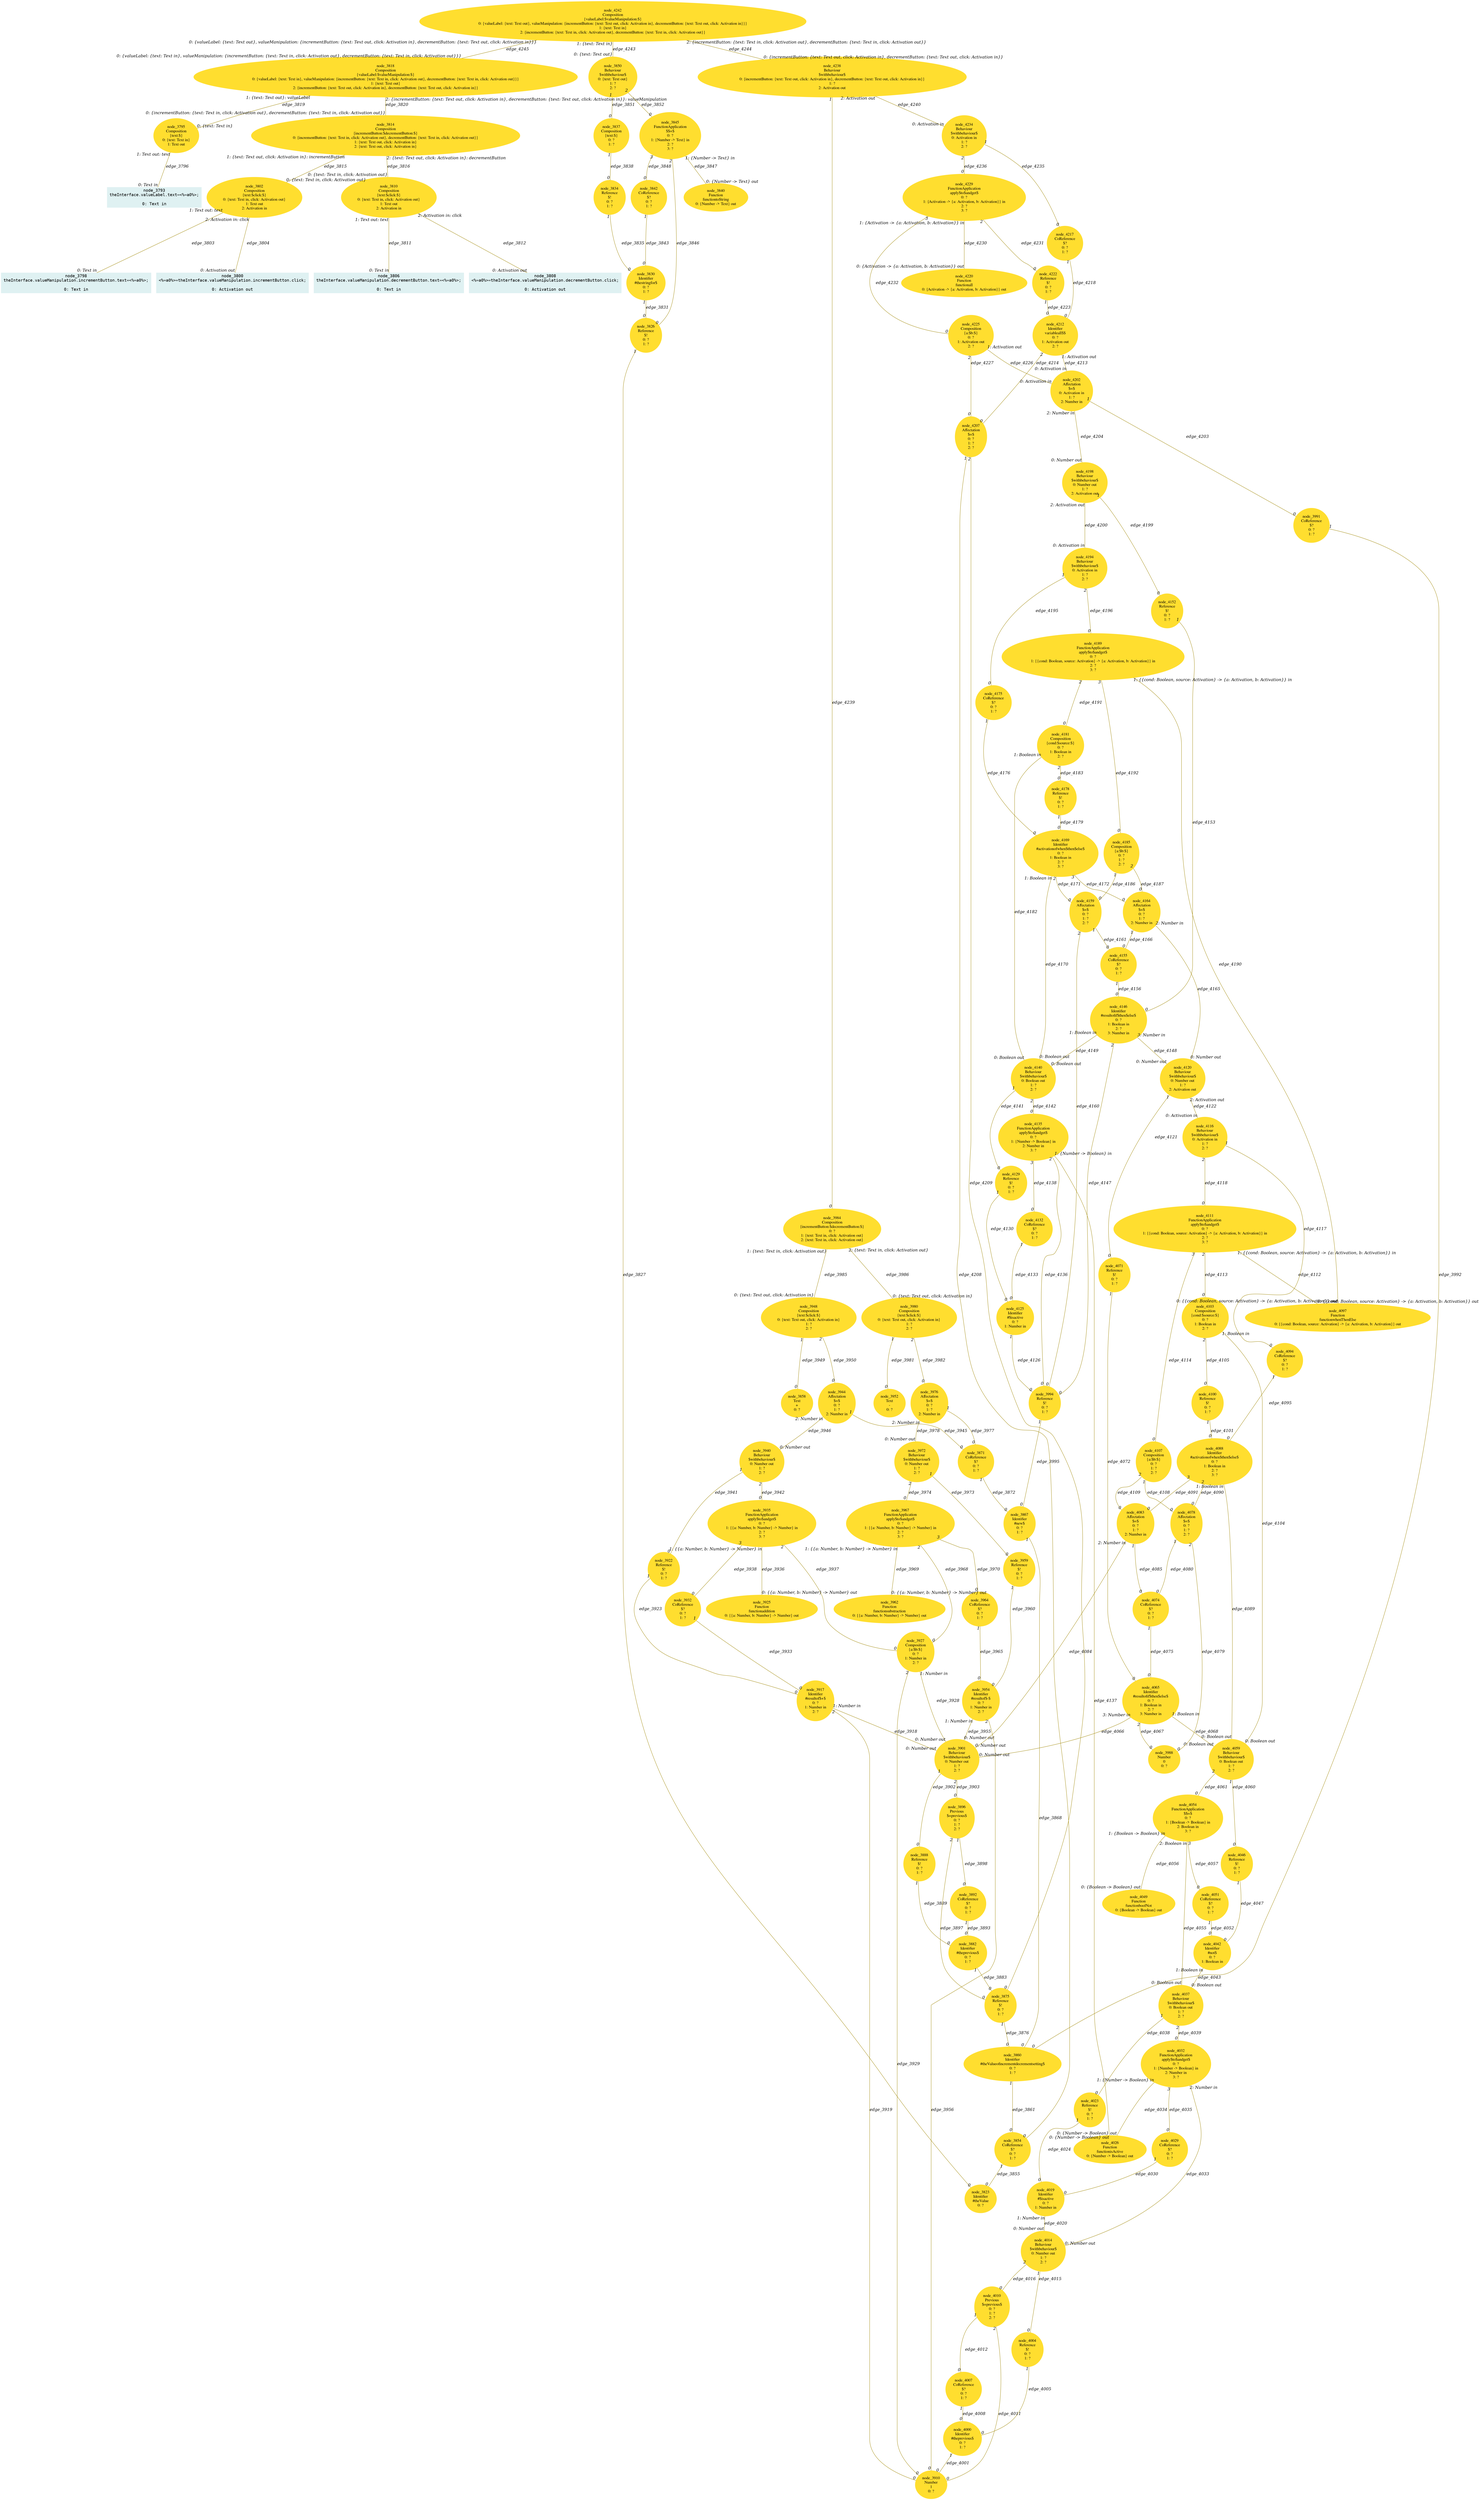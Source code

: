 digraph g{node_3793 [shape="box", style="filled", color="#dff1f2", fontname="Courier", label="node_3793
theInterface.valueLabel.text=<%=a0%>;

0: Text in" ]
node_3795 [shape="ellipse", style="filled", color="#ffde2f", fontname="Times", label="node_3795
Composition
{text:$}
0: {text: Text in}
1: Text out" ]
node_3798 [shape="box", style="filled", color="#dff1f2", fontname="Courier", label="node_3798
theInterface.valueManipulation.incrementButton.text=<%=a0%>;

0: Text in" ]
node_3800 [shape="box", style="filled", color="#dff1f2", fontname="Courier", label="node_3800
<%=a0%>=theInterface.valueManipulation.incrementButton.click;

0: Activation out" ]
node_3802 [shape="ellipse", style="filled", color="#ffde2f", fontname="Times", label="node_3802
Composition
{text:$click:$}
0: {text: Text in, click: Activation out}
1: Text out
2: Activation in" ]
node_3806 [shape="box", style="filled", color="#dff1f2", fontname="Courier", label="node_3806
theInterface.valueManipulation.decrementButton.text=<%=a0%>;

0: Text in" ]
node_3808 [shape="box", style="filled", color="#dff1f2", fontname="Courier", label="node_3808
<%=a0%>=theInterface.valueManipulation.decrementButton.click;

0: Activation out" ]
node_3810 [shape="ellipse", style="filled", color="#ffde2f", fontname="Times", label="node_3810
Composition
{text:$click:$}
0: {text: Text in, click: Activation out}
1: Text out
2: Activation in" ]
node_3814 [shape="ellipse", style="filled", color="#ffde2f", fontname="Times", label="node_3814
Composition
{incrementButton:$decrementButton:$}
0: {incrementButton: {text: Text in, click: Activation out}, decrementButton: {text: Text in, click: Activation out}}
1: {text: Text out, click: Activation in}
2: {text: Text out, click: Activation in}" ]
node_3818 [shape="ellipse", style="filled", color="#ffde2f", fontname="Times", label="node_3818
Composition
{valueLabel:$valueManipulation:$}
0: {valueLabel: {text: Text in}, valueManipulation: {incrementButton: {text: Text in, click: Activation out}, decrementButton: {text: Text in, click: Activation out}}}
1: {text: Text out}
2: {incrementButton: {text: Text out, click: Activation in}, decrementButton: {text: Text out, click: Activation in}}" ]
node_3823 [shape="ellipse", style="filled", color="#ffde2f", fontname="Times", label="node_3823
Identifier
#theValue
0: ?" ]
node_3826 [shape="ellipse", style="filled", color="#ffde2f", fontname="Times", label="node_3826
Reference
$!
0: ?
1: ?" ]
node_3830 [shape="ellipse", style="filled", color="#ffde2f", fontname="Times", label="node_3830
Identifier
#thestringfor$
0: ?
1: ?" ]
node_3834 [shape="ellipse", style="filled", color="#ffde2f", fontname="Times", label="node_3834
Reference
$!
0: ?
1: ?" ]
node_3837 [shape="ellipse", style="filled", color="#ffde2f", fontname="Times", label="node_3837
Composition
{text:$}
0: ?
1: ?" ]
node_3840 [shape="ellipse", style="filled", color="#ffde2f", fontname="Times", label="node_3840
Function
functiontoString
0: {Number -> Text} out" ]
node_3842 [shape="ellipse", style="filled", color="#ffde2f", fontname="Times", label="node_3842
CoReference
$?
0: ?
1: ?" ]
node_3845 [shape="ellipse", style="filled", color="#ffde2f", fontname="Times", label="node_3845
FunctionApplication
$$=$
0: ?
1: {Number -> Text} in
2: ?
3: ?" ]
node_3850 [shape="ellipse", style="filled", color="#ffde2f", fontname="Times", label="node_3850
Behaviour
$withbehaviour$
0: {text: Text out}
1: ?
2: ?" ]
node_3854 [shape="ellipse", style="filled", color="#ffde2f", fontname="Times", label="node_3854
CoReference
$?
0: ?
1: ?" ]
node_3858 [shape="ellipse", style="filled", color="#ffde2f", fontname="Times", label="node_3858
Text
+
0: ?" ]
node_3860 [shape="ellipse", style="filled", color="#ffde2f", fontname="Times", label="node_3860
Identifier
#theValueofincrementdecrementsetting$
0: ?
1: ?" ]
node_3867 [shape="ellipse", style="filled", color="#ffde2f", fontname="Times", label="node_3867
Identifier
#new$
0: ?
1: ?" ]
node_3871 [shape="ellipse", style="filled", color="#ffde2f", fontname="Times", label="node_3871
CoReference
$?
0: ?
1: ?" ]
node_3875 [shape="ellipse", style="filled", color="#ffde2f", fontname="Times", label="node_3875
Reference
$!
0: ?
1: ?" ]
node_3882 [shape="ellipse", style="filled", color="#ffde2f", fontname="Times", label="node_3882
Identifier
#theprevious$
0: ?
1: ?" ]
node_3888 [shape="ellipse", style="filled", color="#ffde2f", fontname="Times", label="node_3888
Reference
$!
0: ?
1: ?" ]
node_3892 [shape="ellipse", style="filled", color="#ffde2f", fontname="Times", label="node_3892
CoReference
$?
0: ?
1: ?" ]
node_3896 [shape="ellipse", style="filled", color="#ffde2f", fontname="Times", label="node_3896
Previous
$=previous$
0: ?
1: ?
2: ?" ]
node_3901 [shape="ellipse", style="filled", color="#ffde2f", fontname="Times", label="node_3901
Behaviour
$withbehaviour$
0: Number out
1: ?
2: ?" ]
node_3910 [shape="ellipse", style="filled", color="#ffde2f", fontname="Times", label="node_3910
Number
1
0: ?" ]
node_3917 [shape="ellipse", style="filled", color="#ffde2f", fontname="Times", label="node_3917
Identifier
#resultof$+$
0: ?
1: Number in
2: ?" ]
node_3922 [shape="ellipse", style="filled", color="#ffde2f", fontname="Times", label="node_3922
Reference
$!
0: ?
1: ?" ]
node_3925 [shape="ellipse", style="filled", color="#ffde2f", fontname="Times", label="node_3925
Function
functionaddition
0: {{a: Number, b: Number} -> Number} out" ]
node_3927 [shape="ellipse", style="filled", color="#ffde2f", fontname="Times", label="node_3927
Composition
{a:$b:$}
0: ?
1: Number in
2: ?" ]
node_3932 [shape="ellipse", style="filled", color="#ffde2f", fontname="Times", label="node_3932
CoReference
$?
0: ?
1: ?" ]
node_3935 [shape="ellipse", style="filled", color="#ffde2f", fontname="Times", label="node_3935
FunctionApplication
apply$to$andget$
0: ?
1: {{a: Number, b: Number} -> Number} in
2: ?
3: ?" ]
node_3940 [shape="ellipse", style="filled", color="#ffde2f", fontname="Times", label="node_3940
Behaviour
$withbehaviour$
0: Number out
1: ?
2: ?" ]
node_3944 [shape="ellipse", style="filled", color="#ffde2f", fontname="Times", label="node_3944
Affectation
$=$
0: ?
1: ?
2: Number in" ]
node_3948 [shape="ellipse", style="filled", color="#ffde2f", fontname="Times", label="node_3948
Composition
{text:$click:$}
0: {text: Text out, click: Activation in}
1: ?
2: ?" ]
node_3952 [shape="ellipse", style="filled", color="#ffde2f", fontname="Times", label="node_3952
Text
-
0: ?" ]
node_3954 [shape="ellipse", style="filled", color="#ffde2f", fontname="Times", label="node_3954
Identifier
#resultof$-$
0: ?
1: Number in
2: ?" ]
node_3959 [shape="ellipse", style="filled", color="#ffde2f", fontname="Times", label="node_3959
Reference
$!
0: ?
1: ?" ]
node_3962 [shape="ellipse", style="filled", color="#ffde2f", fontname="Times", label="node_3962
Function
functionsubstraction
0: {{a: Number, b: Number} -> Number} out" ]
node_3964 [shape="ellipse", style="filled", color="#ffde2f", fontname="Times", label="node_3964
CoReference
$?
0: ?
1: ?" ]
node_3967 [shape="ellipse", style="filled", color="#ffde2f", fontname="Times", label="node_3967
FunctionApplication
apply$to$andget$
0: ?
1: {{a: Number, b: Number} -> Number} in
2: ?
3: ?" ]
node_3972 [shape="ellipse", style="filled", color="#ffde2f", fontname="Times", label="node_3972
Behaviour
$withbehaviour$
0: Number out
1: ?
2: ?" ]
node_3976 [shape="ellipse", style="filled", color="#ffde2f", fontname="Times", label="node_3976
Affectation
$=$
0: ?
1: ?
2: Number in" ]
node_3980 [shape="ellipse", style="filled", color="#ffde2f", fontname="Times", label="node_3980
Composition
{text:$click:$}
0: {text: Text out, click: Activation in}
1: ?
2: ?" ]
node_3984 [shape="ellipse", style="filled", color="#ffde2f", fontname="Times", label="node_3984
Composition
{incrementButton:$decrementButton:$}
0: ?
1: {text: Text in, click: Activation out}
2: {text: Text in, click: Activation out}" ]
node_3988 [shape="ellipse", style="filled", color="#ffde2f", fontname="Times", label="node_3988
Number
0
0: ?" ]
node_3991 [shape="ellipse", style="filled", color="#ffde2f", fontname="Times", label="node_3991
CoReference
$?
0: ?
1: ?" ]
node_3994 [shape="ellipse", style="filled", color="#ffde2f", fontname="Times", label="node_3994
Reference
$!
0: ?
1: ?" ]
node_4000 [shape="ellipse", style="filled", color="#ffde2f", fontname="Times", label="node_4000
Identifier
#theprevious$
0: ?
1: ?" ]
node_4004 [shape="ellipse", style="filled", color="#ffde2f", fontname="Times", label="node_4004
Reference
$!
0: ?
1: ?" ]
node_4007 [shape="ellipse", style="filled", color="#ffde2f", fontname="Times", label="node_4007
CoReference
$?
0: ?
1: ?" ]
node_4010 [shape="ellipse", style="filled", color="#ffde2f", fontname="Times", label="node_4010
Previous
$=previous$
0: ?
1: ?
2: ?" ]
node_4014 [shape="ellipse", style="filled", color="#ffde2f", fontname="Times", label="node_4014
Behaviour
$withbehaviour$
0: Number out
1: ?
2: ?" ]
node_4019 [shape="ellipse", style="filled", color="#ffde2f", fontname="Times", label="node_4019
Identifier
#$isactive
0: ?
1: Number in" ]
node_4023 [shape="ellipse", style="filled", color="#ffde2f", fontname="Times", label="node_4023
Reference
$!
0: ?
1: ?" ]
node_4026 [shape="ellipse", style="filled", color="#ffde2f", fontname="Times", label="node_4026
Function
functionisActive
0: {Number -> Boolean} out" ]
node_4029 [shape="ellipse", style="filled", color="#ffde2f", fontname="Times", label="node_4029
CoReference
$?
0: ?
1: ?" ]
node_4032 [shape="ellipse", style="filled", color="#ffde2f", fontname="Times", label="node_4032
FunctionApplication
apply$to$andget$
0: ?
1: {Number -> Boolean} in
2: Number in
3: ?" ]
node_4037 [shape="ellipse", style="filled", color="#ffde2f", fontname="Times", label="node_4037
Behaviour
$withbehaviour$
0: Boolean out
1: ?
2: ?" ]
node_4042 [shape="ellipse", style="filled", color="#ffde2f", fontname="Times", label="node_4042
Identifier
#not$
0: ?
1: Boolean in" ]
node_4046 [shape="ellipse", style="filled", color="#ffde2f", fontname="Times", label="node_4046
Reference
$!
0: ?
1: ?" ]
node_4049 [shape="ellipse", style="filled", color="#ffde2f", fontname="Times", label="node_4049
Function
functionboolNot
0: {Boolean -> Boolean} out" ]
node_4051 [shape="ellipse", style="filled", color="#ffde2f", fontname="Times", label="node_4051
CoReference
$?
0: ?
1: ?" ]
node_4054 [shape="ellipse", style="filled", color="#ffde2f", fontname="Times", label="node_4054
FunctionApplication
$$=$
0: ?
1: {Boolean -> Boolean} in
2: Boolean in
3: ?" ]
node_4059 [shape="ellipse", style="filled", color="#ffde2f", fontname="Times", label="node_4059
Behaviour
$withbehaviour$
0: Boolean out
1: ?
2: ?" ]
node_4065 [shape="ellipse", style="filled", color="#ffde2f", fontname="Times", label="node_4065
Identifier
#resultofif$then$else$
0: ?
1: Boolean in
2: ?
3: Number in" ]
node_4071 [shape="ellipse", style="filled", color="#ffde2f", fontname="Times", label="node_4071
Reference
$!
0: ?
1: ?" ]
node_4074 [shape="ellipse", style="filled", color="#ffde2f", fontname="Times", label="node_4074
CoReference
$?
0: ?
1: ?" ]
node_4078 [shape="ellipse", style="filled", color="#ffde2f", fontname="Times", label="node_4078
Affectation
$=$
0: ?
1: ?
2: ?" ]
node_4083 [shape="ellipse", style="filled", color="#ffde2f", fontname="Times", label="node_4083
Affectation
$=$
0: ?
1: ?
2: Number in" ]
node_4088 [shape="ellipse", style="filled", color="#ffde2f", fontname="Times", label="node_4088
Identifier
#activationofwhen$then$else$
0: ?
1: Boolean in
2: ?
3: ?" ]
node_4094 [shape="ellipse", style="filled", color="#ffde2f", fontname="Times", label="node_4094
CoReference
$?
0: ?
1: ?" ]
node_4097 [shape="ellipse", style="filled", color="#ffde2f", fontname="Times", label="node_4097
Function
functionwhenThenElse
0: {{cond: Boolean, source: Activation} -> {a: Activation, b: Activation}} out" ]
node_4100 [shape="ellipse", style="filled", color="#ffde2f", fontname="Times", label="node_4100
Reference
$!
0: ?
1: ?" ]
node_4103 [shape="ellipse", style="filled", color="#ffde2f", fontname="Times", label="node_4103
Composition
{cond:$source:$}
0: ?
1: Boolean in
2: ?" ]
node_4107 [shape="ellipse", style="filled", color="#ffde2f", fontname="Times", label="node_4107
Composition
{a:$b:$}
0: ?
1: ?
2: ?" ]
node_4111 [shape="ellipse", style="filled", color="#ffde2f", fontname="Times", label="node_4111
FunctionApplication
apply$to$andget$
0: ?
1: {{cond: Boolean, source: Activation} -> {a: Activation, b: Activation}} in
2: ?
3: ?" ]
node_4116 [shape="ellipse", style="filled", color="#ffde2f", fontname="Times", label="node_4116
Behaviour
$withbehaviour$
0: Activation in
1: ?
2: ?" ]
node_4120 [shape="ellipse", style="filled", color="#ffde2f", fontname="Times", label="node_4120
Behaviour
$withbehaviour$
0: Number out
1: ?
2: Activation out" ]
node_4125 [shape="ellipse", style="filled", color="#ffde2f", fontname="Times", label="node_4125
Identifier
#$isactive
0: ?
1: Number in" ]
node_4129 [shape="ellipse", style="filled", color="#ffde2f", fontname="Times", label="node_4129
Reference
$!
0: ?
1: ?" ]
node_4132 [shape="ellipse", style="filled", color="#ffde2f", fontname="Times", label="node_4132
CoReference
$?
0: ?
1: ?" ]
node_4135 [shape="ellipse", style="filled", color="#ffde2f", fontname="Times", label="node_4135
FunctionApplication
apply$to$andget$
0: ?
1: {Number -> Boolean} in
2: Number in
3: ?" ]
node_4140 [shape="ellipse", style="filled", color="#ffde2f", fontname="Times", label="node_4140
Behaviour
$withbehaviour$
0: Boolean out
1: ?
2: ?" ]
node_4146 [shape="ellipse", style="filled", color="#ffde2f", fontname="Times", label="node_4146
Identifier
#resultofif$then$else$
0: ?
1: Boolean in
2: ?
3: Number in" ]
node_4152 [shape="ellipse", style="filled", color="#ffde2f", fontname="Times", label="node_4152
Reference
$!
0: ?
1: ?" ]
node_4155 [shape="ellipse", style="filled", color="#ffde2f", fontname="Times", label="node_4155
CoReference
$?
0: ?
1: ?" ]
node_4159 [shape="ellipse", style="filled", color="#ffde2f", fontname="Times", label="node_4159
Affectation
$=$
0: ?
1: ?
2: ?" ]
node_4164 [shape="ellipse", style="filled", color="#ffde2f", fontname="Times", label="node_4164
Affectation
$=$
0: ?
1: ?
2: Number in" ]
node_4169 [shape="ellipse", style="filled", color="#ffde2f", fontname="Times", label="node_4169
Identifier
#activationofwhen$then$else$
0: ?
1: Boolean in
2: ?
3: ?" ]
node_4175 [shape="ellipse", style="filled", color="#ffde2f", fontname="Times", label="node_4175
CoReference
$?
0: ?
1: ?" ]
node_4178 [shape="ellipse", style="filled", color="#ffde2f", fontname="Times", label="node_4178
Reference
$!
0: ?
1: ?" ]
node_4181 [shape="ellipse", style="filled", color="#ffde2f", fontname="Times", label="node_4181
Composition
{cond:$source:$}
0: ?
1: Boolean in
2: ?" ]
node_4185 [shape="ellipse", style="filled", color="#ffde2f", fontname="Times", label="node_4185
Composition
{a:$b:$}
0: ?
1: ?
2: ?" ]
node_4189 [shape="ellipse", style="filled", color="#ffde2f", fontname="Times", label="node_4189
FunctionApplication
apply$to$andget$
0: ?
1: {{cond: Boolean, source: Activation} -> {a: Activation, b: Activation}} in
2: ?
3: ?" ]
node_4194 [shape="ellipse", style="filled", color="#ffde2f", fontname="Times", label="node_4194
Behaviour
$withbehaviour$
0: Activation in
1: ?
2: ?" ]
node_4198 [shape="ellipse", style="filled", color="#ffde2f", fontname="Times", label="node_4198
Behaviour
$withbehaviour$
0: Number out
1: ?
2: Activation out" ]
node_4202 [shape="ellipse", style="filled", color="#ffde2f", fontname="Times", label="node_4202
Affectation
$=$
0: Activation in
1: ?
2: Number in" ]
node_4207 [shape="ellipse", style="filled", color="#ffde2f", fontname="Times", label="node_4207
Affectation
$=$
0: ?
1: ?
2: ?" ]
node_4212 [shape="ellipse", style="filled", color="#ffde2f", fontname="Times", label="node_4212
Identifier
variableall$$
0: ?
1: Activation out
2: ?" ]
node_4217 [shape="ellipse", style="filled", color="#ffde2f", fontname="Times", label="node_4217
CoReference
$?
0: ?
1: ?" ]
node_4220 [shape="ellipse", style="filled", color="#ffde2f", fontname="Times", label="node_4220
Function
functionall
0: {Activation -> {a: Activation, b: Activation}} out" ]
node_4222 [shape="ellipse", style="filled", color="#ffde2f", fontname="Times", label="node_4222
Reference
$!
0: ?
1: ?" ]
node_4225 [shape="ellipse", style="filled", color="#ffde2f", fontname="Times", label="node_4225
Composition
{a:$b:$}
0: ?
1: Activation out
2: ?" ]
node_4229 [shape="ellipse", style="filled", color="#ffde2f", fontname="Times", label="node_4229
FunctionApplication
apply$to$andget$
0: ?
1: {Activation -> {a: Activation, b: Activation}} in
2: ?
3: ?" ]
node_4234 [shape="ellipse", style="filled", color="#ffde2f", fontname="Times", label="node_4234
Behaviour
$withbehaviour$
0: Activation in
1: ?
2: ?" ]
node_4238 [shape="ellipse", style="filled", color="#ffde2f", fontname="Times", label="node_4238
Behaviour
$withbehaviour$
0: {incrementButton: {text: Text out, click: Activation in}, decrementButton: {text: Text out, click: Activation in}}
1: ?
2: Activation out" ]
node_4242 [shape="ellipse", style="filled", color="#ffde2f", fontname="Times", label="node_4242
Composition
{valueLabel:$valueManipulation:$}
0: {valueLabel: {text: Text out}, valueManipulation: {incrementButton: {text: Text out, click: Activation in}, decrementButton: {text: Text out, click: Activation in}}}
1: {text: Text in}
2: {incrementButton: {text: Text in, click: Activation out}, decrementButton: {text: Text in, click: Activation out}}" ]
node_3795 -> node_3793 [dir=none, arrowHead=none, fontname="Times-Italic", arrowsize=1, color="#9d8400", label="edge_3796",  headlabel="0: Text in", taillabel="1: Text out: text" ]
node_3802 -> node_3798 [dir=none, arrowHead=none, fontname="Times-Italic", arrowsize=1, color="#9d8400", label="edge_3803",  headlabel="0: Text in", taillabel="1: Text out: text" ]
node_3802 -> node_3800 [dir=none, arrowHead=none, fontname="Times-Italic", arrowsize=1, color="#9d8400", label="edge_3804",  headlabel="0: Activation out", taillabel="2: Activation in: click" ]
node_3810 -> node_3806 [dir=none, arrowHead=none, fontname="Times-Italic", arrowsize=1, color="#9d8400", label="edge_3811",  headlabel="0: Text in", taillabel="1: Text out: text" ]
node_3810 -> node_3808 [dir=none, arrowHead=none, fontname="Times-Italic", arrowsize=1, color="#9d8400", label="edge_3812",  headlabel="0: Activation out", taillabel="2: Activation in: click" ]
node_3814 -> node_3802 [dir=none, arrowHead=none, fontname="Times-Italic", arrowsize=1, color="#9d8400", label="edge_3815",  headlabel="0: {text: Text in, click: Activation out}", taillabel="1: {text: Text out, click: Activation in}: incrementButton" ]
node_3814 -> node_3810 [dir=none, arrowHead=none, fontname="Times-Italic", arrowsize=1, color="#9d8400", label="edge_3816",  headlabel="0: {text: Text in, click: Activation out}", taillabel="2: {text: Text out, click: Activation in}: decrementButton" ]
node_3818 -> node_3795 [dir=none, arrowHead=none, fontname="Times-Italic", arrowsize=1, color="#9d8400", label="edge_3819",  headlabel="0: {text: Text in}", taillabel="1: {text: Text out}: valueLabel" ]
node_3818 -> node_3814 [dir=none, arrowHead=none, fontname="Times-Italic", arrowsize=1, color="#9d8400", label="edge_3820",  headlabel="0: {incrementButton: {text: Text in, click: Activation out}, decrementButton: {text: Text in, click: Activation out}}", taillabel="2: {incrementButton: {text: Text out, click: Activation in}, decrementButton: {text: Text out, click: Activation in}}: valueManipulation" ]
node_3826 -> node_3823 [dir=none, arrowHead=none, fontname="Times-Italic", arrowsize=1, color="#9d8400", label="edge_3827",  headlabel="0", taillabel="1" ]
node_3830 -> node_3826 [dir=none, arrowHead=none, fontname="Times-Italic", arrowsize=1, color="#9d8400", label="edge_3831",  headlabel="0", taillabel="1" ]
node_3834 -> node_3830 [dir=none, arrowHead=none, fontname="Times-Italic", arrowsize=1, color="#9d8400", label="edge_3835",  headlabel="0", taillabel="1" ]
node_3837 -> node_3834 [dir=none, arrowHead=none, fontname="Times-Italic", arrowsize=1, color="#9d8400", label="edge_3838",  headlabel="0", taillabel="1" ]
node_3842 -> node_3830 [dir=none, arrowHead=none, fontname="Times-Italic", arrowsize=1, color="#9d8400", label="edge_3843",  headlabel="0", taillabel="1" ]
node_3845 -> node_3826 [dir=none, arrowHead=none, fontname="Times-Italic", arrowsize=1, color="#9d8400", label="edge_3846",  headlabel="0", taillabel="2" ]
node_3845 -> node_3840 [dir=none, arrowHead=none, fontname="Times-Italic", arrowsize=1, color="#9d8400", label="edge_3847",  headlabel="0: {Number -> Text} out", taillabel="1: {Number -> Text} in" ]
node_3845 -> node_3842 [dir=none, arrowHead=none, fontname="Times-Italic", arrowsize=1, color="#9d8400", label="edge_3848",  headlabel="0", taillabel="3" ]
node_3850 -> node_3837 [dir=none, arrowHead=none, fontname="Times-Italic", arrowsize=1, color="#9d8400", label="edge_3851",  headlabel="0", taillabel="1" ]
node_3850 -> node_3845 [dir=none, arrowHead=none, fontname="Times-Italic", arrowsize=1, color="#9d8400", label="edge_3852",  headlabel="0", taillabel="2" ]
node_3854 -> node_3823 [dir=none, arrowHead=none, fontname="Times-Italic", arrowsize=1, color="#9d8400", label="edge_3855",  headlabel="0", taillabel="1" ]
node_3860 -> node_3854 [dir=none, arrowHead=none, fontname="Times-Italic", arrowsize=1, color="#9d8400", label="edge_3861",  headlabel="0", taillabel="1" ]
node_3867 -> node_3860 [dir=none, arrowHead=none, fontname="Times-Italic", arrowsize=1, color="#9d8400", label="edge_3868",  headlabel="0", taillabel="1" ]
node_3871 -> node_3867 [dir=none, arrowHead=none, fontname="Times-Italic", arrowsize=1, color="#9d8400", label="edge_3872",  headlabel="0", taillabel="1" ]
node_3875 -> node_3860 [dir=none, arrowHead=none, fontname="Times-Italic", arrowsize=1, color="#9d8400", label="edge_3876",  headlabel="0", taillabel="1" ]
node_3882 -> node_3875 [dir=none, arrowHead=none, fontname="Times-Italic", arrowsize=1, color="#9d8400", label="edge_3883",  headlabel="0", taillabel="1" ]
node_3888 -> node_3882 [dir=none, arrowHead=none, fontname="Times-Italic", arrowsize=1, color="#9d8400", label="edge_3889",  headlabel="0", taillabel="1" ]
node_3892 -> node_3882 [dir=none, arrowHead=none, fontname="Times-Italic", arrowsize=1, color="#9d8400", label="edge_3893",  headlabel="0", taillabel="1" ]
node_3896 -> node_3875 [dir=none, arrowHead=none, fontname="Times-Italic", arrowsize=1, color="#9d8400", label="edge_3897",  headlabel="0", taillabel="2" ]
node_3896 -> node_3892 [dir=none, arrowHead=none, fontname="Times-Italic", arrowsize=1, color="#9d8400", label="edge_3898",  headlabel="0", taillabel="1" ]
node_3901 -> node_3888 [dir=none, arrowHead=none, fontname="Times-Italic", arrowsize=1, color="#9d8400", label="edge_3902",  headlabel="0", taillabel="1" ]
node_3901 -> node_3896 [dir=none, arrowHead=none, fontname="Times-Italic", arrowsize=1, color="#9d8400", label="edge_3903",  headlabel="0", taillabel="2" ]
node_3917 -> node_3901 [dir=none, arrowHead=none, fontname="Times-Italic", arrowsize=1, color="#9d8400", label="edge_3918",  headlabel="0: Number out", taillabel="1: Number in" ]
node_3917 -> node_3910 [dir=none, arrowHead=none, fontname="Times-Italic", arrowsize=1, color="#9d8400", label="edge_3919",  headlabel="0", taillabel="2" ]
node_3922 -> node_3917 [dir=none, arrowHead=none, fontname="Times-Italic", arrowsize=1, color="#9d8400", label="edge_3923",  headlabel="0", taillabel="1" ]
node_3927 -> node_3901 [dir=none, arrowHead=none, fontname="Times-Italic", arrowsize=1, color="#9d8400", label="edge_3928",  headlabel="0: Number out", taillabel="1: Number in" ]
node_3927 -> node_3910 [dir=none, arrowHead=none, fontname="Times-Italic", arrowsize=1, color="#9d8400", label="edge_3929",  headlabel="0", taillabel="2" ]
node_3932 -> node_3917 [dir=none, arrowHead=none, fontname="Times-Italic", arrowsize=1, color="#9d8400", label="edge_3933",  headlabel="0", taillabel="1" ]
node_3935 -> node_3925 [dir=none, arrowHead=none, fontname="Times-Italic", arrowsize=1, color="#9d8400", label="edge_3936",  headlabel="0: {{a: Number, b: Number} -> Number} out", taillabel="1: {{a: Number, b: Number} -> Number} in" ]
node_3935 -> node_3927 [dir=none, arrowHead=none, fontname="Times-Italic", arrowsize=1, color="#9d8400", label="edge_3937",  headlabel="0", taillabel="2" ]
node_3935 -> node_3932 [dir=none, arrowHead=none, fontname="Times-Italic", arrowsize=1, color="#9d8400", label="edge_3938",  headlabel="0", taillabel="3" ]
node_3940 -> node_3922 [dir=none, arrowHead=none, fontname="Times-Italic", arrowsize=1, color="#9d8400", label="edge_3941",  headlabel="0", taillabel="1" ]
node_3940 -> node_3935 [dir=none, arrowHead=none, fontname="Times-Italic", arrowsize=1, color="#9d8400", label="edge_3942",  headlabel="0", taillabel="2" ]
node_3944 -> node_3871 [dir=none, arrowHead=none, fontname="Times-Italic", arrowsize=1, color="#9d8400", label="edge_3945",  headlabel="0", taillabel="1" ]
node_3944 -> node_3940 [dir=none, arrowHead=none, fontname="Times-Italic", arrowsize=1, color="#9d8400", label="edge_3946",  headlabel="0: Number out", taillabel="2: Number in" ]
node_3948 -> node_3858 [dir=none, arrowHead=none, fontname="Times-Italic", arrowsize=1, color="#9d8400", label="edge_3949",  headlabel="0", taillabel="1" ]
node_3948 -> node_3944 [dir=none, arrowHead=none, fontname="Times-Italic", arrowsize=1, color="#9d8400", label="edge_3950",  headlabel="0", taillabel="2" ]
node_3954 -> node_3901 [dir=none, arrowHead=none, fontname="Times-Italic", arrowsize=1, color="#9d8400", label="edge_3955",  headlabel="0: Number out", taillabel="1: Number in" ]
node_3954 -> node_3910 [dir=none, arrowHead=none, fontname="Times-Italic", arrowsize=1, color="#9d8400", label="edge_3956",  headlabel="0", taillabel="2" ]
node_3959 -> node_3954 [dir=none, arrowHead=none, fontname="Times-Italic", arrowsize=1, color="#9d8400", label="edge_3960",  headlabel="0", taillabel="1" ]
node_3964 -> node_3954 [dir=none, arrowHead=none, fontname="Times-Italic", arrowsize=1, color="#9d8400", label="edge_3965",  headlabel="0", taillabel="1" ]
node_3967 -> node_3927 [dir=none, arrowHead=none, fontname="Times-Italic", arrowsize=1, color="#9d8400", label="edge_3968",  headlabel="0", taillabel="2" ]
node_3967 -> node_3962 [dir=none, arrowHead=none, fontname="Times-Italic", arrowsize=1, color="#9d8400", label="edge_3969",  headlabel="0: {{a: Number, b: Number} -> Number} out", taillabel="1: {{a: Number, b: Number} -> Number} in" ]
node_3967 -> node_3964 [dir=none, arrowHead=none, fontname="Times-Italic", arrowsize=1, color="#9d8400", label="edge_3970",  headlabel="0", taillabel="3" ]
node_3972 -> node_3959 [dir=none, arrowHead=none, fontname="Times-Italic", arrowsize=1, color="#9d8400", label="edge_3973",  headlabel="0", taillabel="1" ]
node_3972 -> node_3967 [dir=none, arrowHead=none, fontname="Times-Italic", arrowsize=1, color="#9d8400", label="edge_3974",  headlabel="0", taillabel="2" ]
node_3976 -> node_3871 [dir=none, arrowHead=none, fontname="Times-Italic", arrowsize=1, color="#9d8400", label="edge_3977",  headlabel="0", taillabel="1" ]
node_3976 -> node_3972 [dir=none, arrowHead=none, fontname="Times-Italic", arrowsize=1, color="#9d8400", label="edge_3978",  headlabel="0: Number out", taillabel="2: Number in" ]
node_3980 -> node_3952 [dir=none, arrowHead=none, fontname="Times-Italic", arrowsize=1, color="#9d8400", label="edge_3981",  headlabel="0", taillabel="1" ]
node_3980 -> node_3976 [dir=none, arrowHead=none, fontname="Times-Italic", arrowsize=1, color="#9d8400", label="edge_3982",  headlabel="0", taillabel="2" ]
node_3984 -> node_3948 [dir=none, arrowHead=none, fontname="Times-Italic", arrowsize=1, color="#9d8400", label="edge_3985",  headlabel="0: {text: Text out, click: Activation in}", taillabel="1: {text: Text in, click: Activation out}" ]
node_3984 -> node_3980 [dir=none, arrowHead=none, fontname="Times-Italic", arrowsize=1, color="#9d8400", label="edge_3986",  headlabel="0: {text: Text out, click: Activation in}", taillabel="2: {text: Text in, click: Activation out}" ]
node_3991 -> node_3860 [dir=none, arrowHead=none, fontname="Times-Italic", arrowsize=1, color="#9d8400", label="edge_3992",  headlabel="0", taillabel="1" ]
node_3994 -> node_3867 [dir=none, arrowHead=none, fontname="Times-Italic", arrowsize=1, color="#9d8400", label="edge_3995",  headlabel="0", taillabel="1" ]
node_4000 -> node_3910 [dir=none, arrowHead=none, fontname="Times-Italic", arrowsize=1, color="#9d8400", label="edge_4001",  headlabel="0", taillabel="1" ]
node_4004 -> node_4000 [dir=none, arrowHead=none, fontname="Times-Italic", arrowsize=1, color="#9d8400", label="edge_4005",  headlabel="0", taillabel="1" ]
node_4007 -> node_4000 [dir=none, arrowHead=none, fontname="Times-Italic", arrowsize=1, color="#9d8400", label="edge_4008",  headlabel="0", taillabel="1" ]
node_4010 -> node_3910 [dir=none, arrowHead=none, fontname="Times-Italic", arrowsize=1, color="#9d8400", label="edge_4011",  headlabel="0", taillabel="2" ]
node_4010 -> node_4007 [dir=none, arrowHead=none, fontname="Times-Italic", arrowsize=1, color="#9d8400", label="edge_4012",  headlabel="0", taillabel="1" ]
node_4014 -> node_4004 [dir=none, arrowHead=none, fontname="Times-Italic", arrowsize=1, color="#9d8400", label="edge_4015",  headlabel="0", taillabel="1" ]
node_4014 -> node_4010 [dir=none, arrowHead=none, fontname="Times-Italic", arrowsize=1, color="#9d8400", label="edge_4016",  headlabel="0", taillabel="2" ]
node_4019 -> node_4014 [dir=none, arrowHead=none, fontname="Times-Italic", arrowsize=1, color="#9d8400", label="edge_4020",  headlabel="0: Number out", taillabel="1: Number in" ]
node_4023 -> node_4019 [dir=none, arrowHead=none, fontname="Times-Italic", arrowsize=1, color="#9d8400", label="edge_4024",  headlabel="0", taillabel="1" ]
node_4029 -> node_4019 [dir=none, arrowHead=none, fontname="Times-Italic", arrowsize=1, color="#9d8400", label="edge_4030",  headlabel="0", taillabel="1" ]
node_4032 -> node_4014 [dir=none, arrowHead=none, fontname="Times-Italic", arrowsize=1, color="#9d8400", label="edge_4033",  headlabel="0: Number out", taillabel="2: Number in" ]
node_4032 -> node_4026 [dir=none, arrowHead=none, fontname="Times-Italic", arrowsize=1, color="#9d8400", label="edge_4034",  headlabel="0: {Number -> Boolean} out", taillabel="1: {Number -> Boolean} in" ]
node_4032 -> node_4029 [dir=none, arrowHead=none, fontname="Times-Italic", arrowsize=1, color="#9d8400", label="edge_4035",  headlabel="0", taillabel="3" ]
node_4037 -> node_4023 [dir=none, arrowHead=none, fontname="Times-Italic", arrowsize=1, color="#9d8400", label="edge_4038",  headlabel="0", taillabel="1" ]
node_4037 -> node_4032 [dir=none, arrowHead=none, fontname="Times-Italic", arrowsize=1, color="#9d8400", label="edge_4039",  headlabel="0", taillabel="2" ]
node_4042 -> node_4037 [dir=none, arrowHead=none, fontname="Times-Italic", arrowsize=1, color="#9d8400", label="edge_4043",  headlabel="0: Boolean out", taillabel="1: Boolean in" ]
node_4046 -> node_4042 [dir=none, arrowHead=none, fontname="Times-Italic", arrowsize=1, color="#9d8400", label="edge_4047",  headlabel="0", taillabel="1" ]
node_4051 -> node_4042 [dir=none, arrowHead=none, fontname="Times-Italic", arrowsize=1, color="#9d8400", label="edge_4052",  headlabel="0", taillabel="1" ]
node_4054 -> node_4037 [dir=none, arrowHead=none, fontname="Times-Italic", arrowsize=1, color="#9d8400", label="edge_4055",  headlabel="0: Boolean out", taillabel="2: Boolean in" ]
node_4054 -> node_4049 [dir=none, arrowHead=none, fontname="Times-Italic", arrowsize=1, color="#9d8400", label="edge_4056",  headlabel="0: {Boolean -> Boolean} out", taillabel="1: {Boolean -> Boolean} in" ]
node_4054 -> node_4051 [dir=none, arrowHead=none, fontname="Times-Italic", arrowsize=1, color="#9d8400", label="edge_4057",  headlabel="0", taillabel="3" ]
node_4059 -> node_4046 [dir=none, arrowHead=none, fontname="Times-Italic", arrowsize=1, color="#9d8400", label="edge_4060",  headlabel="0", taillabel="1" ]
node_4059 -> node_4054 [dir=none, arrowHead=none, fontname="Times-Italic", arrowsize=1, color="#9d8400", label="edge_4061",  headlabel="0", taillabel="2" ]
node_4065 -> node_3901 [dir=none, arrowHead=none, fontname="Times-Italic", arrowsize=1, color="#9d8400", label="edge_4066",  headlabel="0: Number out", taillabel="3: Number in" ]
node_4065 -> node_3988 [dir=none, arrowHead=none, fontname="Times-Italic", arrowsize=1, color="#9d8400", label="edge_4067",  headlabel="0", taillabel="2" ]
node_4065 -> node_4059 [dir=none, arrowHead=none, fontname="Times-Italic", arrowsize=1, color="#9d8400", label="edge_4068",  headlabel="0: Boolean out", taillabel="1: Boolean in" ]
node_4071 -> node_4065 [dir=none, arrowHead=none, fontname="Times-Italic", arrowsize=1, color="#9d8400", label="edge_4072",  headlabel="0", taillabel="1" ]
node_4074 -> node_4065 [dir=none, arrowHead=none, fontname="Times-Italic", arrowsize=1, color="#9d8400", label="edge_4075",  headlabel="0", taillabel="1" ]
node_4078 -> node_3988 [dir=none, arrowHead=none, fontname="Times-Italic", arrowsize=1, color="#9d8400", label="edge_4079",  headlabel="0", taillabel="2" ]
node_4078 -> node_4074 [dir=none, arrowHead=none, fontname="Times-Italic", arrowsize=1, color="#9d8400", label="edge_4080",  headlabel="0", taillabel="1" ]
node_4083 -> node_3901 [dir=none, arrowHead=none, fontname="Times-Italic", arrowsize=1, color="#9d8400", label="edge_4084",  headlabel="0: Number out", taillabel="2: Number in" ]
node_4083 -> node_4074 [dir=none, arrowHead=none, fontname="Times-Italic", arrowsize=1, color="#9d8400", label="edge_4085",  headlabel="0", taillabel="1" ]
node_4088 -> node_4059 [dir=none, arrowHead=none, fontname="Times-Italic", arrowsize=1, color="#9d8400", label="edge_4089",  headlabel="0: Boolean out", taillabel="1: Boolean in" ]
node_4088 -> node_4078 [dir=none, arrowHead=none, fontname="Times-Italic", arrowsize=1, color="#9d8400", label="edge_4090",  headlabel="0", taillabel="2" ]
node_4088 -> node_4083 [dir=none, arrowHead=none, fontname="Times-Italic", arrowsize=1, color="#9d8400", label="edge_4091",  headlabel="0", taillabel="3" ]
node_4094 -> node_4088 [dir=none, arrowHead=none, fontname="Times-Italic", arrowsize=1, color="#9d8400", label="edge_4095",  headlabel="0", taillabel="1" ]
node_4100 -> node_4088 [dir=none, arrowHead=none, fontname="Times-Italic", arrowsize=1, color="#9d8400", label="edge_4101",  headlabel="0", taillabel="1" ]
node_4103 -> node_4059 [dir=none, arrowHead=none, fontname="Times-Italic", arrowsize=1, color="#9d8400", label="edge_4104",  headlabel="0: Boolean out", taillabel="1: Boolean in" ]
node_4103 -> node_4100 [dir=none, arrowHead=none, fontname="Times-Italic", arrowsize=1, color="#9d8400", label="edge_4105",  headlabel="0", taillabel="2" ]
node_4107 -> node_4078 [dir=none, arrowHead=none, fontname="Times-Italic", arrowsize=1, color="#9d8400", label="edge_4108",  headlabel="0", taillabel="1" ]
node_4107 -> node_4083 [dir=none, arrowHead=none, fontname="Times-Italic", arrowsize=1, color="#9d8400", label="edge_4109",  headlabel="0", taillabel="2" ]
node_4111 -> node_4097 [dir=none, arrowHead=none, fontname="Times-Italic", arrowsize=1, color="#9d8400", label="edge_4112",  headlabel="0: {{cond: Boolean, source: Activation} -> {a: Activation, b: Activation}} out", taillabel="1: {{cond: Boolean, source: Activation} -> {a: Activation, b: Activation}} in" ]
node_4111 -> node_4103 [dir=none, arrowHead=none, fontname="Times-Italic", arrowsize=1, color="#9d8400", label="edge_4113",  headlabel="0", taillabel="2" ]
node_4111 -> node_4107 [dir=none, arrowHead=none, fontname="Times-Italic", arrowsize=1, color="#9d8400", label="edge_4114",  headlabel="0", taillabel="3" ]
node_4116 -> node_4094 [dir=none, arrowHead=none, fontname="Times-Italic", arrowsize=1, color="#9d8400", label="edge_4117",  headlabel="0", taillabel="1" ]
node_4116 -> node_4111 [dir=none, arrowHead=none, fontname="Times-Italic", arrowsize=1, color="#9d8400", label="edge_4118",  headlabel="0", taillabel="2" ]
node_4120 -> node_4071 [dir=none, arrowHead=none, fontname="Times-Italic", arrowsize=1, color="#9d8400", label="edge_4121",  headlabel="0", taillabel="1" ]
node_4120 -> node_4116 [dir=none, arrowHead=none, fontname="Times-Italic", arrowsize=1, color="#9d8400", label="edge_4122",  headlabel="0: Activation in", taillabel="2: Activation out" ]
node_4125 -> node_3994 [dir=none, arrowHead=none, fontname="Times-Italic", arrowsize=1, color="#9d8400", label="edge_4126",  headlabel="0", taillabel="1" ]
node_4129 -> node_4125 [dir=none, arrowHead=none, fontname="Times-Italic", arrowsize=1, color="#9d8400", label="edge_4130",  headlabel="0", taillabel="1" ]
node_4132 -> node_4125 [dir=none, arrowHead=none, fontname="Times-Italic", arrowsize=1, color="#9d8400", label="edge_4133",  headlabel="0", taillabel="1" ]
node_4135 -> node_3994 [dir=none, arrowHead=none, fontname="Times-Italic", arrowsize=1, color="#9d8400", label="edge_4136",  headlabel="0", taillabel="2" ]
node_4135 -> node_4026 [dir=none, arrowHead=none, fontname="Times-Italic", arrowsize=1, color="#9d8400", label="edge_4137",  headlabel="0: {Number -> Boolean} out", taillabel="1: {Number -> Boolean} in" ]
node_4135 -> node_4132 [dir=none, arrowHead=none, fontname="Times-Italic", arrowsize=1, color="#9d8400", label="edge_4138",  headlabel="0", taillabel="3" ]
node_4140 -> node_4129 [dir=none, arrowHead=none, fontname="Times-Italic", arrowsize=1, color="#9d8400", label="edge_4141",  headlabel="0", taillabel="1" ]
node_4140 -> node_4135 [dir=none, arrowHead=none, fontname="Times-Italic", arrowsize=1, color="#9d8400", label="edge_4142",  headlabel="0", taillabel="2" ]
node_4146 -> node_3994 [dir=none, arrowHead=none, fontname="Times-Italic", arrowsize=1, color="#9d8400", label="edge_4147",  headlabel="0", taillabel="2" ]
node_4146 -> node_4120 [dir=none, arrowHead=none, fontname="Times-Italic", arrowsize=1, color="#9d8400", label="edge_4148",  headlabel="0: Number out", taillabel="3: Number in" ]
node_4146 -> node_4140 [dir=none, arrowHead=none, fontname="Times-Italic", arrowsize=1, color="#9d8400", label="edge_4149",  headlabel="0: Boolean out", taillabel="1: Boolean in" ]
node_4152 -> node_4146 [dir=none, arrowHead=none, fontname="Times-Italic", arrowsize=1, color="#9d8400", label="edge_4153",  headlabel="0", taillabel="1" ]
node_4155 -> node_4146 [dir=none, arrowHead=none, fontname="Times-Italic", arrowsize=1, color="#9d8400", label="edge_4156",  headlabel="0", taillabel="1" ]
node_4159 -> node_3994 [dir=none, arrowHead=none, fontname="Times-Italic", arrowsize=1, color="#9d8400", label="edge_4160",  headlabel="0", taillabel="2" ]
node_4159 -> node_4155 [dir=none, arrowHead=none, fontname="Times-Italic", arrowsize=1, color="#9d8400", label="edge_4161",  headlabel="0", taillabel="1" ]
node_4164 -> node_4120 [dir=none, arrowHead=none, fontname="Times-Italic", arrowsize=1, color="#9d8400", label="edge_4165",  headlabel="0: Number out", taillabel="2: Number in" ]
node_4164 -> node_4155 [dir=none, arrowHead=none, fontname="Times-Italic", arrowsize=1, color="#9d8400", label="edge_4166",  headlabel="0", taillabel="1" ]
node_4169 -> node_4140 [dir=none, arrowHead=none, fontname="Times-Italic", arrowsize=1, color="#9d8400", label="edge_4170",  headlabel="0: Boolean out", taillabel="1: Boolean in" ]
node_4169 -> node_4159 [dir=none, arrowHead=none, fontname="Times-Italic", arrowsize=1, color="#9d8400", label="edge_4171",  headlabel="0", taillabel="2" ]
node_4169 -> node_4164 [dir=none, arrowHead=none, fontname="Times-Italic", arrowsize=1, color="#9d8400", label="edge_4172",  headlabel="0", taillabel="3" ]
node_4175 -> node_4169 [dir=none, arrowHead=none, fontname="Times-Italic", arrowsize=1, color="#9d8400", label="edge_4176",  headlabel="0", taillabel="1" ]
node_4178 -> node_4169 [dir=none, arrowHead=none, fontname="Times-Italic", arrowsize=1, color="#9d8400", label="edge_4179",  headlabel="0", taillabel="1" ]
node_4181 -> node_4140 [dir=none, arrowHead=none, fontname="Times-Italic", arrowsize=1, color="#9d8400", label="edge_4182",  headlabel="0: Boolean out", taillabel="1: Boolean in" ]
node_4181 -> node_4178 [dir=none, arrowHead=none, fontname="Times-Italic", arrowsize=1, color="#9d8400", label="edge_4183",  headlabel="0", taillabel="2" ]
node_4185 -> node_4159 [dir=none, arrowHead=none, fontname="Times-Italic", arrowsize=1, color="#9d8400", label="edge_4186",  headlabel="0", taillabel="1" ]
node_4185 -> node_4164 [dir=none, arrowHead=none, fontname="Times-Italic", arrowsize=1, color="#9d8400", label="edge_4187",  headlabel="0", taillabel="2" ]
node_4189 -> node_4097 [dir=none, arrowHead=none, fontname="Times-Italic", arrowsize=1, color="#9d8400", label="edge_4190",  headlabel="0: {{cond: Boolean, source: Activation} -> {a: Activation, b: Activation}} out", taillabel="1: {{cond: Boolean, source: Activation} -> {a: Activation, b: Activation}} in" ]
node_4189 -> node_4181 [dir=none, arrowHead=none, fontname="Times-Italic", arrowsize=1, color="#9d8400", label="edge_4191",  headlabel="0", taillabel="2" ]
node_4189 -> node_4185 [dir=none, arrowHead=none, fontname="Times-Italic", arrowsize=1, color="#9d8400", label="edge_4192",  headlabel="0", taillabel="3" ]
node_4194 -> node_4175 [dir=none, arrowHead=none, fontname="Times-Italic", arrowsize=1, color="#9d8400", label="edge_4195",  headlabel="0", taillabel="1" ]
node_4194 -> node_4189 [dir=none, arrowHead=none, fontname="Times-Italic", arrowsize=1, color="#9d8400", label="edge_4196",  headlabel="0", taillabel="2" ]
node_4198 -> node_4152 [dir=none, arrowHead=none, fontname="Times-Italic", arrowsize=1, color="#9d8400", label="edge_4199",  headlabel="0", taillabel="1" ]
node_4198 -> node_4194 [dir=none, arrowHead=none, fontname="Times-Italic", arrowsize=1, color="#9d8400", label="edge_4200",  headlabel="0: Activation in", taillabel="2: Activation out" ]
node_4202 -> node_3991 [dir=none, arrowHead=none, fontname="Times-Italic", arrowsize=1, color="#9d8400", label="edge_4203",  headlabel="0", taillabel="1" ]
node_4202 -> node_4198 [dir=none, arrowHead=none, fontname="Times-Italic", arrowsize=1, color="#9d8400", label="edge_4204",  headlabel="0: Number out", taillabel="2: Number in" ]
node_4207 -> node_3854 [dir=none, arrowHead=none, fontname="Times-Italic", arrowsize=1, color="#9d8400", label="edge_4208",  headlabel="0", taillabel="1" ]
node_4207 -> node_3875 [dir=none, arrowHead=none, fontname="Times-Italic", arrowsize=1, color="#9d8400", label="edge_4209",  headlabel="0", taillabel="2" ]
node_4212 -> node_4202 [dir=none, arrowHead=none, fontname="Times-Italic", arrowsize=1, color="#9d8400", label="edge_4213",  headlabel="0: Activation in", taillabel="1: Activation out" ]
node_4212 -> node_4207 [dir=none, arrowHead=none, fontname="Times-Italic", arrowsize=1, color="#9d8400", label="edge_4214",  headlabel="0", taillabel="2" ]
node_4217 -> node_4212 [dir=none, arrowHead=none, fontname="Times-Italic", arrowsize=1, color="#9d8400", label="edge_4218",  headlabel="0", taillabel="1" ]
node_4222 -> node_4212 [dir=none, arrowHead=none, fontname="Times-Italic", arrowsize=1, color="#9d8400", label="edge_4223",  headlabel="0", taillabel="1" ]
node_4225 -> node_4202 [dir=none, arrowHead=none, fontname="Times-Italic", arrowsize=1, color="#9d8400", label="edge_4226",  headlabel="0: Activation in", taillabel="1: Activation out" ]
node_4225 -> node_4207 [dir=none, arrowHead=none, fontname="Times-Italic", arrowsize=1, color="#9d8400", label="edge_4227",  headlabel="0", taillabel="2" ]
node_4229 -> node_4220 [dir=none, arrowHead=none, fontname="Times-Italic", arrowsize=1, color="#9d8400", label="edge_4230",  headlabel="0: {Activation -> {a: Activation, b: Activation}} out", taillabel="1: {Activation -> {a: Activation, b: Activation}} in" ]
node_4229 -> node_4222 [dir=none, arrowHead=none, fontname="Times-Italic", arrowsize=1, color="#9d8400", label="edge_4231",  headlabel="0", taillabel="2" ]
node_4229 -> node_4225 [dir=none, arrowHead=none, fontname="Times-Italic", arrowsize=1, color="#9d8400", label="edge_4232",  headlabel="0", taillabel="3" ]
node_4234 -> node_4217 [dir=none, arrowHead=none, fontname="Times-Italic", arrowsize=1, color="#9d8400", label="edge_4235",  headlabel="0", taillabel="1" ]
node_4234 -> node_4229 [dir=none, arrowHead=none, fontname="Times-Italic", arrowsize=1, color="#9d8400", label="edge_4236",  headlabel="0", taillabel="2" ]
node_4238 -> node_3984 [dir=none, arrowHead=none, fontname="Times-Italic", arrowsize=1, color="#9d8400", label="edge_4239",  headlabel="0", taillabel="1" ]
node_4238 -> node_4234 [dir=none, arrowHead=none, fontname="Times-Italic", arrowsize=1, color="#9d8400", label="edge_4240",  headlabel="0: Activation in", taillabel="2: Activation out" ]
node_4242 -> node_3850 [dir=none, arrowHead=none, fontname="Times-Italic", arrowsize=1, color="#9d8400", label="edge_4243",  headlabel="0: {text: Text out}", taillabel="1: {text: Text in}" ]
node_4242 -> node_4238 [dir=none, arrowHead=none, fontname="Times-Italic", arrowsize=1, color="#9d8400", label="edge_4244",  headlabel="0: {incrementButton: {text: Text out, click: Activation in}, decrementButton: {text: Text out, click: Activation in}}", taillabel="2: {incrementButton: {text: Text in, click: Activation out}, decrementButton: {text: Text in, click: Activation out}}" ]
node_4242 -> node_3818 [dir=none, arrowHead=none, fontname="Times-Italic", arrowsize=1, color="#9d8400", label="edge_4245",  headlabel="0: {valueLabel: {text: Text in}, valueManipulation: {incrementButton: {text: Text in, click: Activation out}, decrementButton: {text: Text in, click: Activation out}}}", taillabel="0: {valueLabel: {text: Text out}, valueManipulation: {incrementButton: {text: Text out, click: Activation in}, decrementButton: {text: Text out, click: Activation in}}}" ]
}